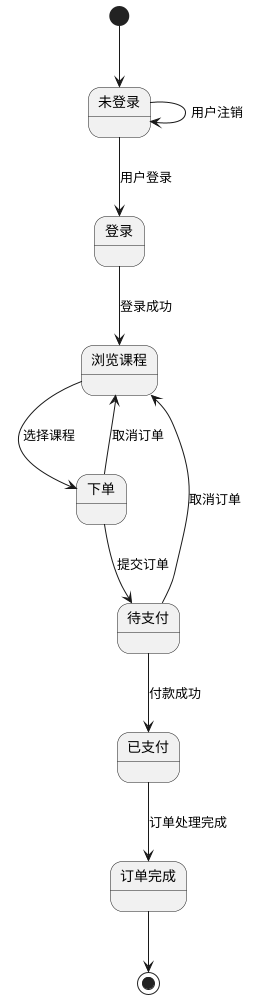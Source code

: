 @startuml
[*] --> 未登录
未登录 --> 登录 : 用户登录
登录 --> 浏览课程 : 登录成功
未登录 --> 未登录 : 用户注销

浏览课程 --> 下单 : 选择课程
下单 --> 待支付 : 提交订单
下单 --> 浏览课程 : 取消订单

待支付 --> 已支付 : 付款成功
已支付 --> 订单完成 : 订单处理完成
待支付 --> 浏览课程 : 取消订单

订单完成 --> [*]
@enduml